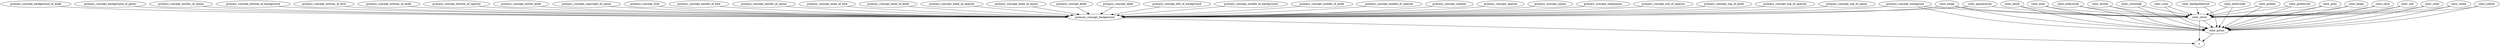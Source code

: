 strict digraph  {
primary_concept_background;
y;
color_green;
color_silver;
primary_concept_backgroud;
primary_concept_background_of_knife;
primary_concept_background_of_photo;
primary_concept_border_of_spoon;
primary_concept_bottom_of_background;
primary_concept_bottom_of_fork;
primary_concept_bottom_of_knife;
primary_concept_bottom_of_spatula;
primary_concept_butter_knife;
primary_concept_copyright_of_spoon;
primary_concept_fork;
primary_concept_handle_of_fork;
primary_concept_handle_of_spoon;
primary_concept_head_of_fork;
primary_concept_head_of_knife;
primary_concept_head_of_spatula;
primary_concept_head_of_spoon;
primary_concept_knife;
primary_concept_label;
primary_concept_left_of_background;
primary_concept_middle_of_background;
primary_concept_middle_of_knife;
primary_concept_middle_of_spatula;
primary_concept_shadow;
primary_concept_spatula;
primary_concept_spoon;
primary_concept_tablespoon;
primary_concept_tail_of_spatula;
primary_concept_top_of_knife;
primary_concept_top_of_spatula;
primary_concept_top_of_spoon;
color_aquamarine;
color_beige;
color_black;
color_blue;
color_bollywood;
color_brown;
color_cornstalk;
color_cyan;
color_darkgoldenrod;
color_darkviolet;
color_golden;
color_goldenrod;
color_grey;
color_khaki;
color_olive;
color_red;
color_steel;
color_white;
color_yellow;
primary_concept_background -> y;
color_green -> y;
color_silver -> y;
color_silver -> color_green;
primary_concept_backgroud -> primary_concept_background;
primary_concept_backgroud -> color_green;
primary_concept_backgroud -> color_silver;
primary_concept_background_of_knife -> primary_concept_background;
primary_concept_background_of_photo -> primary_concept_background;
primary_concept_border_of_spoon -> primary_concept_background;
primary_concept_bottom_of_background -> primary_concept_background;
primary_concept_bottom_of_fork -> primary_concept_background;
primary_concept_bottom_of_knife -> primary_concept_background;
primary_concept_bottom_of_spatula -> primary_concept_background;
primary_concept_butter_knife -> primary_concept_background;
primary_concept_copyright_of_spoon -> primary_concept_background;
primary_concept_fork -> primary_concept_background;
primary_concept_handle_of_fork -> primary_concept_background;
primary_concept_handle_of_spoon -> primary_concept_background;
primary_concept_head_of_fork -> primary_concept_background;
primary_concept_head_of_knife -> primary_concept_background;
primary_concept_head_of_spatula -> primary_concept_background;
primary_concept_head_of_spoon -> primary_concept_background;
primary_concept_knife -> primary_concept_background;
primary_concept_label -> primary_concept_background;
primary_concept_left_of_background -> primary_concept_background;
primary_concept_middle_of_background -> primary_concept_background;
primary_concept_middle_of_knife -> primary_concept_background;
primary_concept_middle_of_spatula -> primary_concept_background;
primary_concept_shadow -> primary_concept_background;
primary_concept_spatula -> primary_concept_background;
primary_concept_spoon -> primary_concept_background;
primary_concept_tablespoon -> primary_concept_background;
primary_concept_tail_of_spatula -> primary_concept_background;
primary_concept_top_of_knife -> primary_concept_background;
primary_concept_top_of_spatula -> primary_concept_background;
primary_concept_top_of_spoon -> primary_concept_background;
color_aquamarine -> primary_concept_background;
color_aquamarine -> color_silver;
color_beige -> primary_concept_background;
color_beige -> color_green;
color_beige -> color_silver;
color_black -> color_green;
color_black -> color_silver;
color_blue -> color_green;
color_blue -> color_silver;
color_bollywood -> color_green;
color_bollywood -> color_silver;
color_brown -> color_green;
color_brown -> color_silver;
color_cornstalk -> color_green;
color_cornstalk -> color_silver;
color_cyan -> color_green;
color_cyan -> color_silver;
color_darkgoldenrod -> color_green;
color_darkgoldenrod -> color_silver;
color_darkviolet -> color_green;
color_darkviolet -> color_silver;
color_golden -> color_green;
color_golden -> color_silver;
color_goldenrod -> color_green;
color_goldenrod -> color_silver;
color_grey -> color_green;
color_grey -> color_silver;
color_khaki -> color_green;
color_khaki -> color_silver;
color_olive -> color_green;
color_olive -> color_silver;
color_red -> color_green;
color_red -> color_silver;
color_steel -> color_green;
color_steel -> color_silver;
color_white -> color_green;
color_white -> color_silver;
color_yellow -> color_green;
color_yellow -> color_silver;
}
